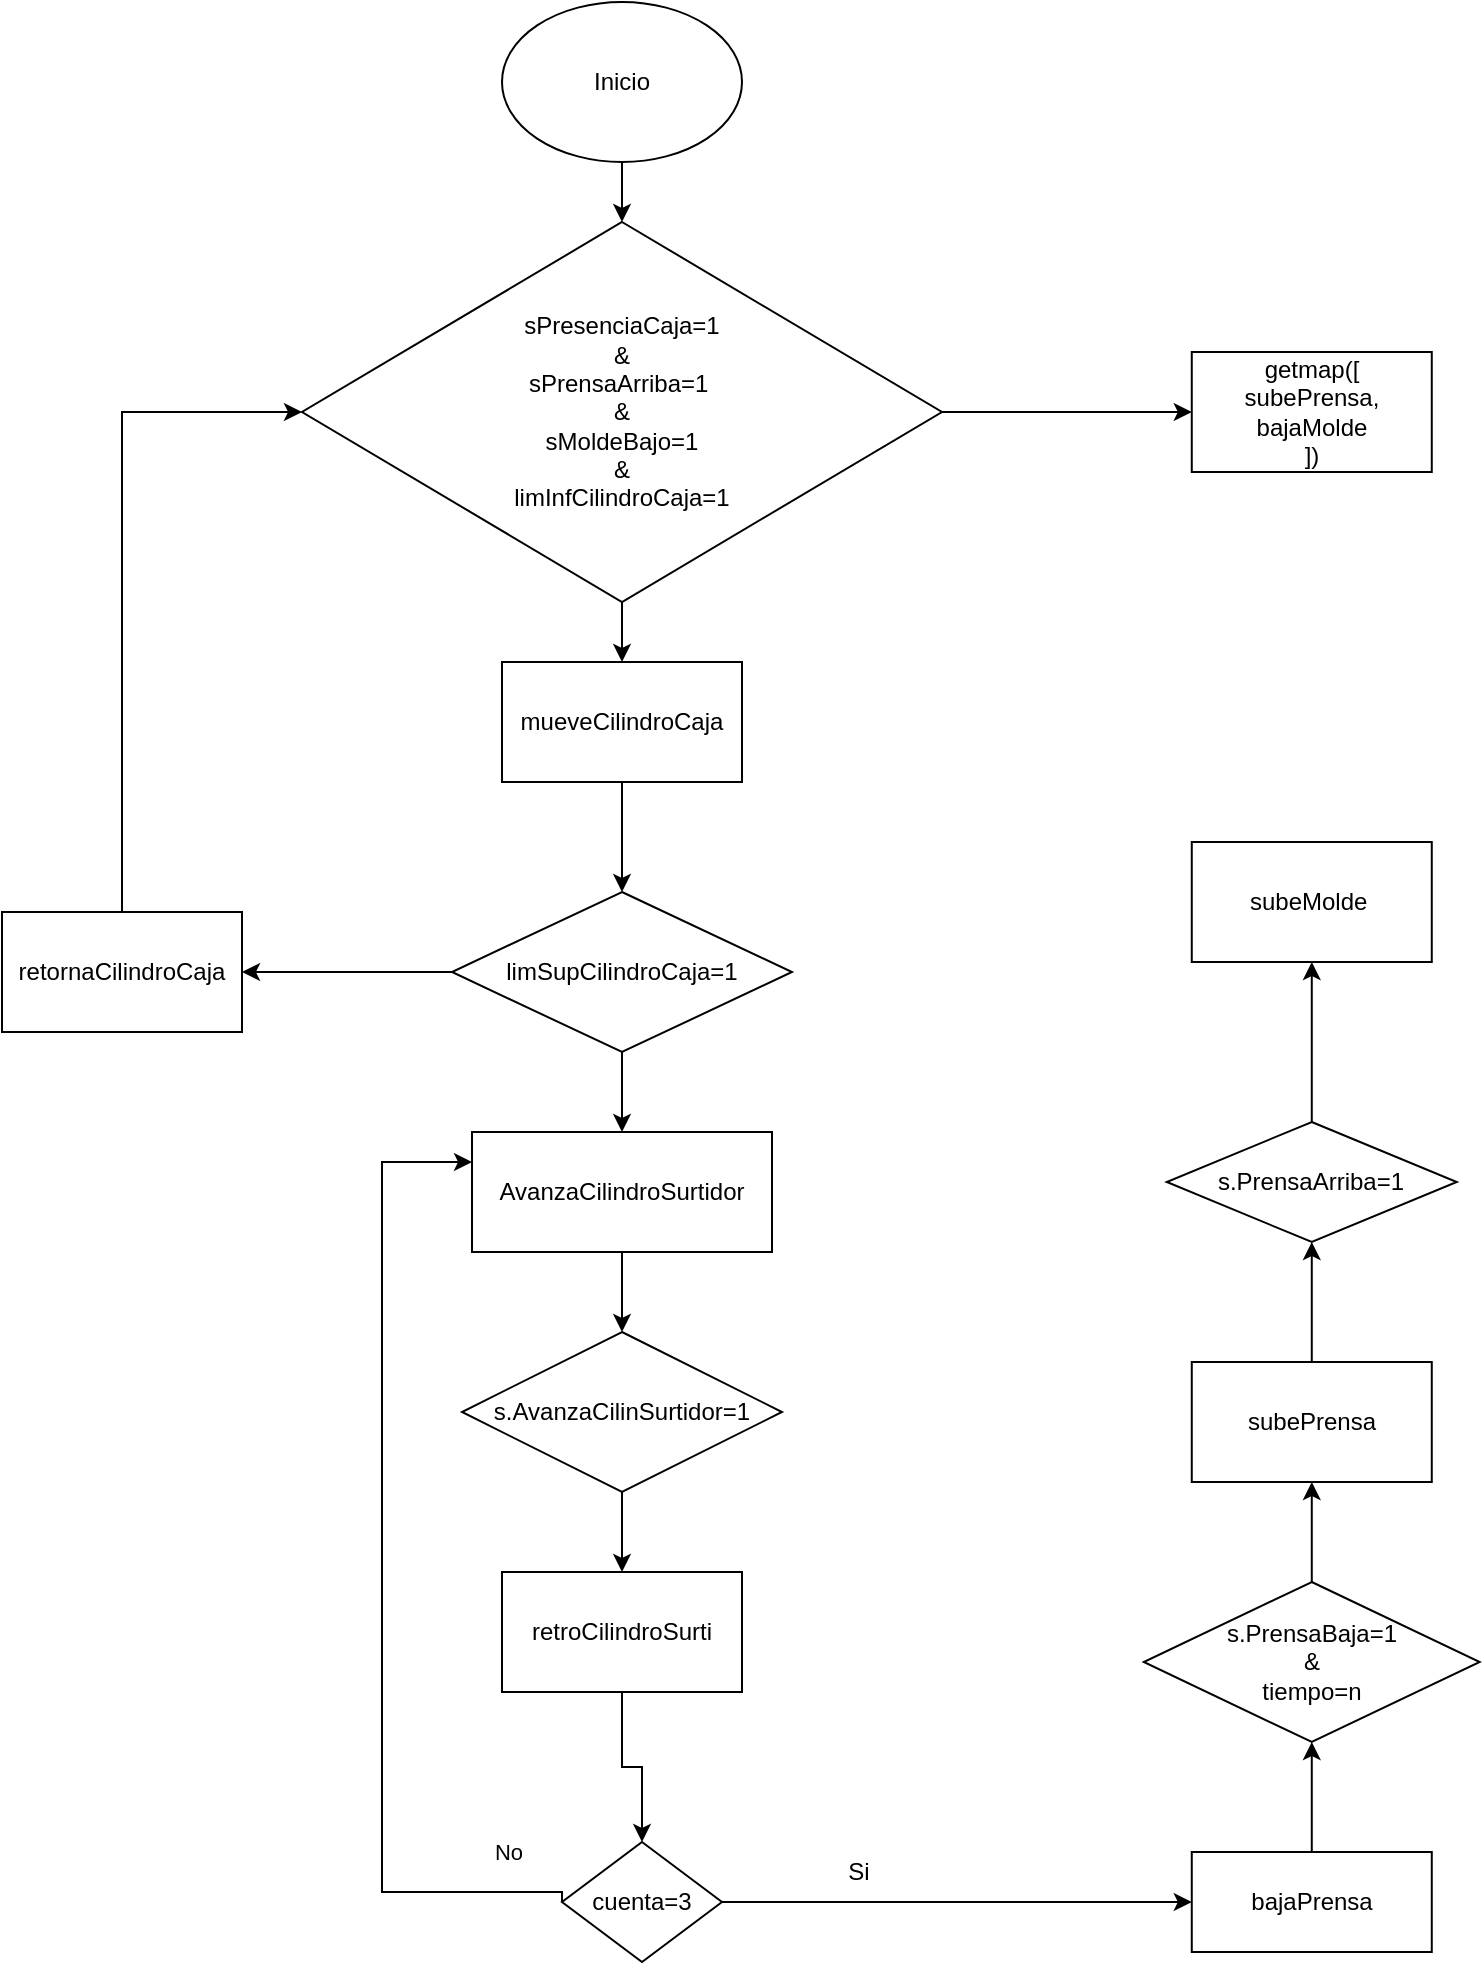 <mxfile version="22.1.4" type="github">
  <diagram name="Page-1" id="q_WEoiL0naOX0lVXU06q">
    <mxGraphModel dx="702" dy="450" grid="1" gridSize="10" guides="1" tooltips="1" connect="1" arrows="1" fold="1" page="1" pageScale="1" pageWidth="850" pageHeight="1100" math="0" shadow="0">
      <root>
        <mxCell id="0" />
        <mxCell id="1" parent="0" />
        <mxCell id="USjdJJSaS5lvfbqe0eCx-54" value="" style="edgeStyle=orthogonalEdgeStyle;rounded=0;orthogonalLoop=1;jettySize=auto;html=1;" edge="1" parent="1" source="USjdJJSaS5lvfbqe0eCx-52" target="USjdJJSaS5lvfbqe0eCx-53">
          <mxGeometry relative="1" as="geometry" />
        </mxCell>
        <mxCell id="USjdJJSaS5lvfbqe0eCx-52" value="Inicio" style="ellipse;whiteSpace=wrap;html=1;" vertex="1" parent="1">
          <mxGeometry x="260" y="40" width="120" height="80" as="geometry" />
        </mxCell>
        <mxCell id="USjdJJSaS5lvfbqe0eCx-56" value="" style="edgeStyle=orthogonalEdgeStyle;rounded=0;orthogonalLoop=1;jettySize=auto;html=1;" edge="1" parent="1" source="USjdJJSaS5lvfbqe0eCx-53" target="USjdJJSaS5lvfbqe0eCx-55">
          <mxGeometry relative="1" as="geometry" />
        </mxCell>
        <mxCell id="USjdJJSaS5lvfbqe0eCx-85" value="" style="edgeStyle=orthogonalEdgeStyle;rounded=0;orthogonalLoop=1;jettySize=auto;html=1;" edge="1" parent="1" source="USjdJJSaS5lvfbqe0eCx-53" target="USjdJJSaS5lvfbqe0eCx-84">
          <mxGeometry relative="1" as="geometry" />
        </mxCell>
        <mxCell id="USjdJJSaS5lvfbqe0eCx-53" value="sPresenciaCaja=1&lt;br&gt;&amp;amp;&lt;br&gt;sPrensaArriba=1&amp;nbsp;&lt;br&gt;&amp;amp;&lt;br&gt;sMoldeBajo=1&lt;br&gt;&amp;amp;&lt;br&gt;limInfCilindroCaja=1" style="rhombus;whiteSpace=wrap;html=1;" vertex="1" parent="1">
          <mxGeometry x="160" y="150" width="320" height="190" as="geometry" />
        </mxCell>
        <mxCell id="USjdJJSaS5lvfbqe0eCx-58" value="" style="edgeStyle=orthogonalEdgeStyle;rounded=0;orthogonalLoop=1;jettySize=auto;html=1;" edge="1" parent="1" source="USjdJJSaS5lvfbqe0eCx-55" target="USjdJJSaS5lvfbqe0eCx-57">
          <mxGeometry relative="1" as="geometry" />
        </mxCell>
        <mxCell id="USjdJJSaS5lvfbqe0eCx-55" value="mueveCilindroCaja" style="whiteSpace=wrap;html=1;" vertex="1" parent="1">
          <mxGeometry x="260" y="370" width="120" height="60" as="geometry" />
        </mxCell>
        <mxCell id="USjdJJSaS5lvfbqe0eCx-60" value="" style="edgeStyle=orthogonalEdgeStyle;rounded=0;orthogonalLoop=1;jettySize=auto;html=1;" edge="1" parent="1" source="USjdJJSaS5lvfbqe0eCx-57" target="USjdJJSaS5lvfbqe0eCx-59">
          <mxGeometry relative="1" as="geometry" />
        </mxCell>
        <mxCell id="USjdJJSaS5lvfbqe0eCx-93" value="" style="edgeStyle=orthogonalEdgeStyle;rounded=0;orthogonalLoop=1;jettySize=auto;html=1;" edge="1" parent="1" source="USjdJJSaS5lvfbqe0eCx-57" target="USjdJJSaS5lvfbqe0eCx-92">
          <mxGeometry relative="1" as="geometry" />
        </mxCell>
        <mxCell id="USjdJJSaS5lvfbqe0eCx-57" value="limSupCilindroCaja=1" style="rhombus;whiteSpace=wrap;html=1;" vertex="1" parent="1">
          <mxGeometry x="235" y="485" width="170" height="80" as="geometry" />
        </mxCell>
        <mxCell id="USjdJJSaS5lvfbqe0eCx-62" value="" style="edgeStyle=orthogonalEdgeStyle;rounded=0;orthogonalLoop=1;jettySize=auto;html=1;" edge="1" parent="1" source="USjdJJSaS5lvfbqe0eCx-59" target="USjdJJSaS5lvfbqe0eCx-61">
          <mxGeometry relative="1" as="geometry" />
        </mxCell>
        <mxCell id="USjdJJSaS5lvfbqe0eCx-59" value="AvanzaCilindroSurtidor" style="whiteSpace=wrap;html=1;" vertex="1" parent="1">
          <mxGeometry x="245" y="605" width="150" height="60" as="geometry" />
        </mxCell>
        <mxCell id="USjdJJSaS5lvfbqe0eCx-66" value="" style="edgeStyle=orthogonalEdgeStyle;rounded=0;orthogonalLoop=1;jettySize=auto;html=1;" edge="1" parent="1" source="USjdJJSaS5lvfbqe0eCx-61" target="USjdJJSaS5lvfbqe0eCx-65">
          <mxGeometry relative="1" as="geometry" />
        </mxCell>
        <mxCell id="USjdJJSaS5lvfbqe0eCx-61" value="s.AvanzaCilinSurtidor=1" style="rhombus;whiteSpace=wrap;html=1;" vertex="1" parent="1">
          <mxGeometry x="240" y="705" width="160" height="80" as="geometry" />
        </mxCell>
        <mxCell id="USjdJJSaS5lvfbqe0eCx-68" value="" style="edgeStyle=orthogonalEdgeStyle;rounded=0;orthogonalLoop=1;jettySize=auto;html=1;" edge="1" parent="1" source="USjdJJSaS5lvfbqe0eCx-65" target="USjdJJSaS5lvfbqe0eCx-67">
          <mxGeometry relative="1" as="geometry" />
        </mxCell>
        <mxCell id="USjdJJSaS5lvfbqe0eCx-65" value="retroCilindroSurti" style="whiteSpace=wrap;html=1;" vertex="1" parent="1">
          <mxGeometry x="260" y="825" width="120" height="60" as="geometry" />
        </mxCell>
        <mxCell id="USjdJJSaS5lvfbqe0eCx-69" style="edgeStyle=orthogonalEdgeStyle;rounded=0;orthogonalLoop=1;jettySize=auto;html=1;exitX=0;exitY=0.5;exitDx=0;exitDy=0;entryX=0;entryY=0.25;entryDx=0;entryDy=0;" edge="1" parent="1" source="USjdJJSaS5lvfbqe0eCx-67" target="USjdJJSaS5lvfbqe0eCx-59">
          <mxGeometry relative="1" as="geometry">
            <Array as="points">
              <mxPoint x="200" y="985" />
              <mxPoint x="200" y="620" />
            </Array>
          </mxGeometry>
        </mxCell>
        <mxCell id="USjdJJSaS5lvfbqe0eCx-88" value="No" style="edgeLabel;html=1;align=center;verticalAlign=middle;resizable=0;points=[];" vertex="1" connectable="0" parent="USjdJJSaS5lvfbqe0eCx-69">
          <mxGeometry x="-0.757" y="3" relative="1" as="geometry">
            <mxPoint x="29" y="-23" as="offset" />
          </mxGeometry>
        </mxCell>
        <mxCell id="USjdJJSaS5lvfbqe0eCx-71" value="" style="edgeStyle=orthogonalEdgeStyle;rounded=0;orthogonalLoop=1;jettySize=auto;html=1;" edge="1" parent="1" source="USjdJJSaS5lvfbqe0eCx-67" target="USjdJJSaS5lvfbqe0eCx-70">
          <mxGeometry relative="1" as="geometry" />
        </mxCell>
        <mxCell id="USjdJJSaS5lvfbqe0eCx-67" value="cuenta=3" style="rhombus;whiteSpace=wrap;html=1;" vertex="1" parent="1">
          <mxGeometry x="290" y="960" width="80" height="60" as="geometry" />
        </mxCell>
        <mxCell id="USjdJJSaS5lvfbqe0eCx-73" value="" style="edgeStyle=orthogonalEdgeStyle;rounded=0;orthogonalLoop=1;jettySize=auto;html=1;" edge="1" parent="1" source="USjdJJSaS5lvfbqe0eCx-70" target="USjdJJSaS5lvfbqe0eCx-72">
          <mxGeometry relative="1" as="geometry" />
        </mxCell>
        <mxCell id="USjdJJSaS5lvfbqe0eCx-70" value="bajaPrensa" style="whiteSpace=wrap;html=1;" vertex="1" parent="1">
          <mxGeometry x="604.89" y="965" width="120" height="50" as="geometry" />
        </mxCell>
        <mxCell id="USjdJJSaS5lvfbqe0eCx-77" value="" style="edgeStyle=orthogonalEdgeStyle;rounded=0;orthogonalLoop=1;jettySize=auto;html=1;" edge="1" parent="1" source="USjdJJSaS5lvfbqe0eCx-72" target="USjdJJSaS5lvfbqe0eCx-76">
          <mxGeometry relative="1" as="geometry" />
        </mxCell>
        <mxCell id="USjdJJSaS5lvfbqe0eCx-72" value="s.PrensaBaja=1&lt;br&gt;&amp;amp;&lt;br&gt;tiempo=n" style="rhombus;whiteSpace=wrap;html=1;" vertex="1" parent="1">
          <mxGeometry x="580.89" y="830" width="168" height="80" as="geometry" />
        </mxCell>
        <mxCell id="USjdJJSaS5lvfbqe0eCx-81" value="" style="edgeStyle=orthogonalEdgeStyle;rounded=0;orthogonalLoop=1;jettySize=auto;html=1;" edge="1" parent="1" source="USjdJJSaS5lvfbqe0eCx-76" target="USjdJJSaS5lvfbqe0eCx-80">
          <mxGeometry relative="1" as="geometry" />
        </mxCell>
        <mxCell id="USjdJJSaS5lvfbqe0eCx-76" value="subePrensa" style="whiteSpace=wrap;html=1;" vertex="1" parent="1">
          <mxGeometry x="604.89" y="720" width="120" height="60" as="geometry" />
        </mxCell>
        <mxCell id="USjdJJSaS5lvfbqe0eCx-83" value="" style="edgeStyle=orthogonalEdgeStyle;rounded=0;orthogonalLoop=1;jettySize=auto;html=1;" edge="1" parent="1" source="USjdJJSaS5lvfbqe0eCx-80" target="USjdJJSaS5lvfbqe0eCx-82">
          <mxGeometry relative="1" as="geometry" />
        </mxCell>
        <mxCell id="USjdJJSaS5lvfbqe0eCx-80" value="s.PrensaArriba=1" style="rhombus;whiteSpace=wrap;html=1;" vertex="1" parent="1">
          <mxGeometry x="592.39" y="600" width="145" height="60" as="geometry" />
        </mxCell>
        <mxCell id="USjdJJSaS5lvfbqe0eCx-82" value="subeMolde&amp;nbsp;" style="whiteSpace=wrap;html=1;" vertex="1" parent="1">
          <mxGeometry x="604.89" y="460" width="120" height="60" as="geometry" />
        </mxCell>
        <mxCell id="USjdJJSaS5lvfbqe0eCx-84" value="getmap([&lt;br&gt;subePrensa,&lt;br&gt;bajaMolde&lt;br&gt;])" style="whiteSpace=wrap;html=1;" vertex="1" parent="1">
          <mxGeometry x="604.89" y="215" width="120" height="60" as="geometry" />
        </mxCell>
        <mxCell id="USjdJJSaS5lvfbqe0eCx-89" value="Si" style="text;html=1;align=center;verticalAlign=middle;resizable=0;points=[];autosize=1;strokeColor=none;fillColor=none;" vertex="1" parent="1">
          <mxGeometry x="422.5" y="960" width="30" height="30" as="geometry" />
        </mxCell>
        <mxCell id="USjdJJSaS5lvfbqe0eCx-94" style="edgeStyle=orthogonalEdgeStyle;rounded=0;orthogonalLoop=1;jettySize=auto;html=1;exitX=0.5;exitY=0;exitDx=0;exitDy=0;entryX=0;entryY=0.5;entryDx=0;entryDy=0;" edge="1" parent="1" source="USjdJJSaS5lvfbqe0eCx-92" target="USjdJJSaS5lvfbqe0eCx-53">
          <mxGeometry relative="1" as="geometry" />
        </mxCell>
        <mxCell id="USjdJJSaS5lvfbqe0eCx-92" value="retornaCilindroCaja" style="whiteSpace=wrap;html=1;" vertex="1" parent="1">
          <mxGeometry x="10" y="495" width="120" height="60" as="geometry" />
        </mxCell>
      </root>
    </mxGraphModel>
  </diagram>
</mxfile>
